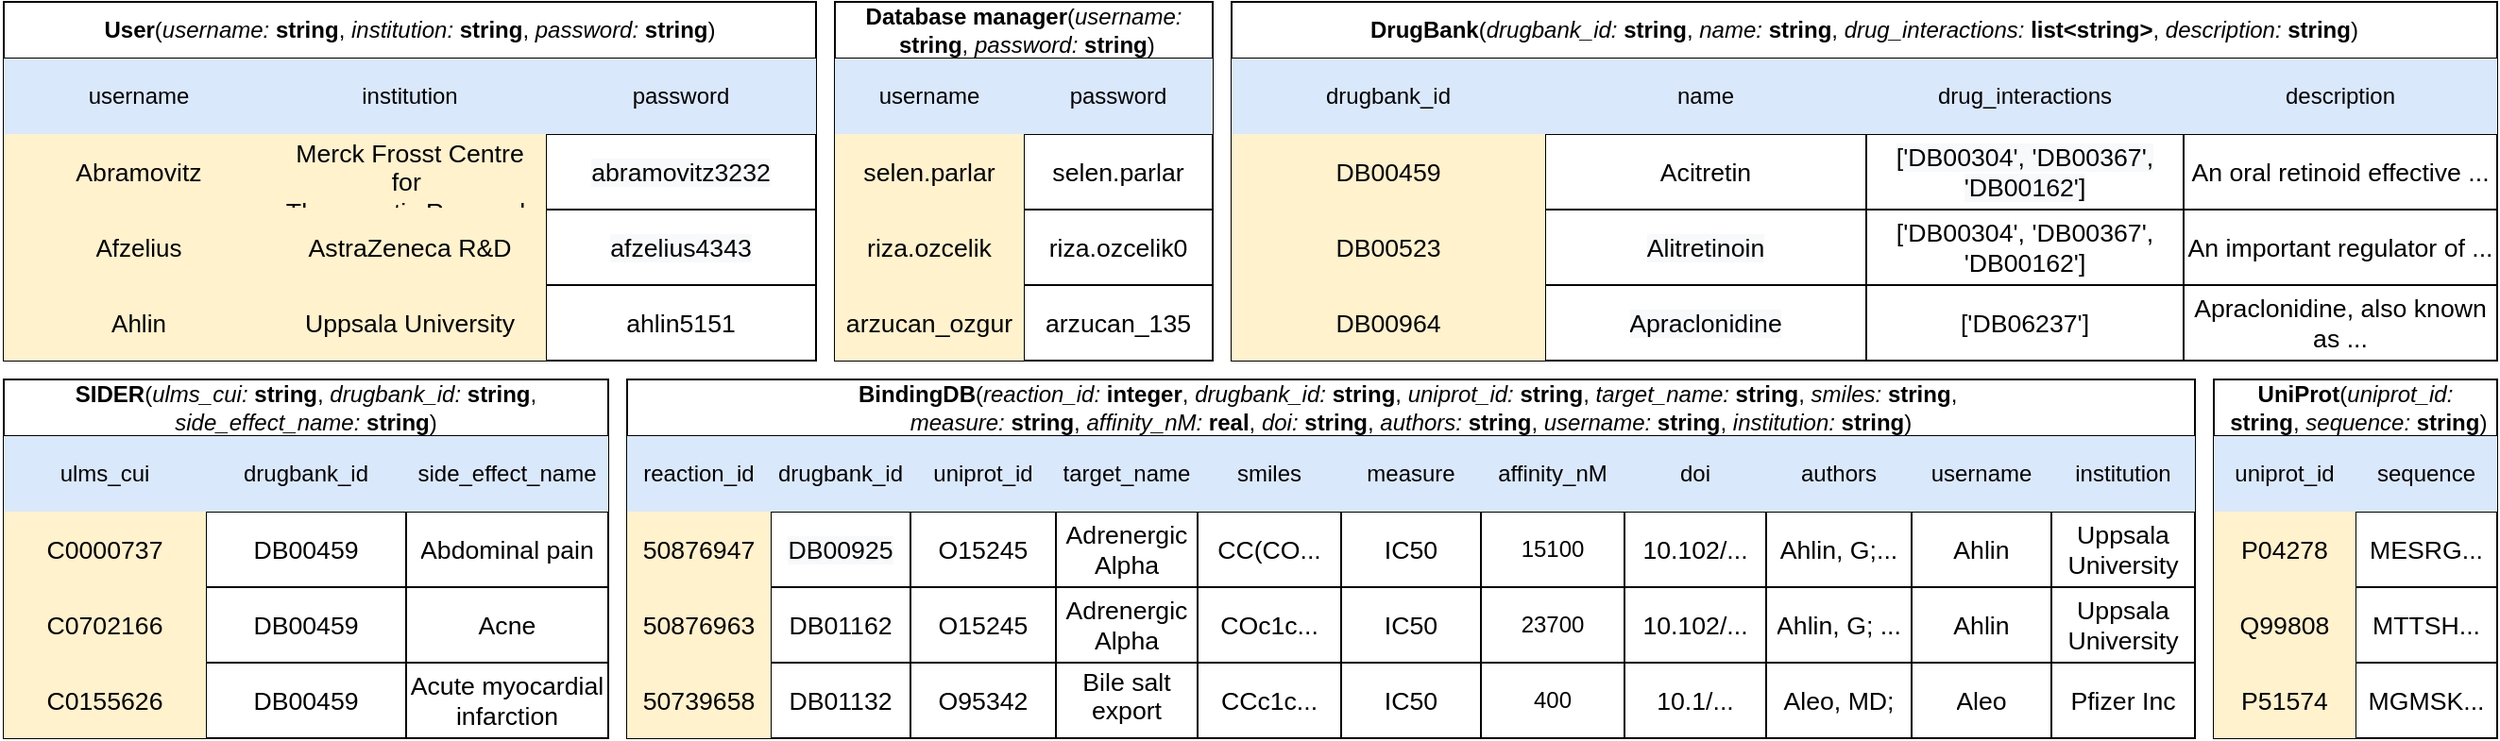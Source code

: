 <mxfile version="14.6.13" type="device"><diagram id="W5zdtKYc67B17KmfVoFy" name="Page-1"><mxGraphModel dx="2233" dy="923" grid="1" gridSize="10" guides="1" tooltips="1" connect="1" arrows="1" fold="1" page="1" pageScale="1" pageWidth="850" pageHeight="1100" math="0" shadow="0"><root><mxCell id="0"/><mxCell id="1" parent="0"/><mxCell id="9Le_XrSkWDvvICJNlnHm-1" value="User&lt;span style=&quot;font-weight: normal&quot;&gt;(&lt;/span&gt;&lt;i style=&quot;font-weight: normal&quot;&gt;username:&lt;/i&gt;&lt;span style=&quot;font-weight: normal&quot;&gt;&amp;nbsp;&lt;/span&gt;&lt;b&gt;string&lt;/b&gt;&lt;span style=&quot;font-weight: normal&quot;&gt;,&amp;nbsp;&lt;/span&gt;&lt;i style=&quot;font-weight: normal&quot;&gt;institution&lt;/i&gt;&lt;i style=&quot;font-weight: normal&quot;&gt;:&amp;nbsp;&lt;/i&gt;&lt;b&gt;string&lt;/b&gt;&lt;span style=&quot;font-weight: normal&quot;&gt;,&amp;nbsp;&lt;/span&gt;&lt;i style=&quot;font-weight: normal&quot;&gt;password&lt;/i&gt;&lt;i style=&quot;font-weight: normal&quot;&gt;:&amp;nbsp;&lt;/i&gt;&lt;b&gt;string&lt;/b&gt;&lt;span style=&quot;font-weight: normal&quot;&gt;)&lt;/span&gt;" style="shape=table;html=1;whiteSpace=wrap;startSize=30;container=1;collapsible=0;childLayout=tableLayout;fontStyle=1;align=center;" vertex="1" parent="1"><mxGeometry x="-190" y="160" width="430" height="190" as="geometry"/></mxCell><mxCell id="9Le_XrSkWDvvICJNlnHm-2" value="" style="shape=partialRectangle;html=1;whiteSpace=wrap;collapsible=0;dropTarget=0;pointerEvents=0;fillColor=none;top=0;left=0;bottom=0;right=0;points=[[0,0.5],[1,0.5]];portConstraint=eastwest;" vertex="1" parent="9Le_XrSkWDvvICJNlnHm-1"><mxGeometry y="30" width="430" height="40" as="geometry"/></mxCell><mxCell id="9Le_XrSkWDvvICJNlnHm-3" value="username" style="shape=partialRectangle;html=1;whiteSpace=wrap;connectable=0;fillColor=#dae8fc;top=0;left=0;bottom=0;right=0;overflow=hidden;sketch=0;strokeWidth=4;strokeColor=#6c8ebf;" vertex="1" parent="9Le_XrSkWDvvICJNlnHm-2"><mxGeometry width="143" height="40" as="geometry"/></mxCell><mxCell id="9Le_XrSkWDvvICJNlnHm-4" value="institution" style="shape=partialRectangle;html=1;whiteSpace=wrap;connectable=0;fillColor=#dae8fc;top=0;left=0;bottom=0;right=0;overflow=hidden;strokeColor=#6c8ebf;" vertex="1" parent="9Le_XrSkWDvvICJNlnHm-2"><mxGeometry x="143" width="144" height="40" as="geometry"/></mxCell><mxCell id="9Le_XrSkWDvvICJNlnHm-5" value="password" style="shape=partialRectangle;html=1;whiteSpace=wrap;connectable=0;fillColor=#dae8fc;top=0;left=0;bottom=0;right=0;overflow=hidden;strokeColor=#6c8ebf;" vertex="1" parent="9Le_XrSkWDvvICJNlnHm-2"><mxGeometry x="287" width="143" height="40" as="geometry"/></mxCell><mxCell id="9Le_XrSkWDvvICJNlnHm-6" value="" style="shape=partialRectangle;html=1;whiteSpace=wrap;collapsible=0;dropTarget=0;pointerEvents=0;fillColor=none;top=0;left=0;bottom=0;right=0;points=[[0,0.5],[1,0.5]];portConstraint=eastwest;" vertex="1" parent="9Le_XrSkWDvvICJNlnHm-1"><mxGeometry y="70" width="430" height="40" as="geometry"/></mxCell><mxCell id="9Le_XrSkWDvvICJNlnHm-7" value="&lt;span style=&quot;font-family: &amp;#34;arial&amp;#34; ; font-size: 13.333px ; text-align: left&quot;&gt;Abramovitz&lt;/span&gt;" style="shape=partialRectangle;html=1;whiteSpace=wrap;connectable=0;fillColor=#fff2cc;top=0;left=0;bottom=0;right=0;overflow=hidden;strokeColor=#d6b656;" vertex="1" parent="9Le_XrSkWDvvICJNlnHm-6"><mxGeometry width="143" height="40" as="geometry"/></mxCell><mxCell id="9Le_XrSkWDvvICJNlnHm-8" value="&lt;span style=&quot;font-family: &amp;#34;arial&amp;#34; ; font-size: 10pt ; text-align: left&quot;&gt;Merck Frosst Centre for&lt;/span&gt;&lt;span style=&quot;font-family: &amp;#34;arial&amp;#34; ; font-size: 10pt ; text-align: left&quot;&gt;&amp;nbsp;&lt;br&gt;&lt;/span&gt;&lt;span style=&quot;font-family: &amp;#34;arial&amp;#34; ; font-size: 10pt ; text-align: left&quot;&gt;Therapeutic Research&lt;/span&gt;" style="shape=partialRectangle;html=1;whiteSpace=wrap;connectable=0;fillColor=#fff2cc;top=0;left=0;bottom=0;right=0;overflow=hidden;strokeColor=#d6b656;" vertex="1" parent="9Le_XrSkWDvvICJNlnHm-6"><mxGeometry x="143" width="144" height="40" as="geometry"/></mxCell><mxCell id="9Le_XrSkWDvvICJNlnHm-9" value="&lt;span style=&quot;color: rgb(0, 0, 0); font-family: arial; font-size: 13.333px; font-style: normal; font-weight: normal; letter-spacing: normal; text-align: left; text-indent: 0px; text-transform: none; word-spacing: 0px; background-color: rgb(248, 249, 250); text-decoration: none; display: inline; float: none;&quot;&gt;abramovitz3232&lt;/span&gt;" style="shape=partialRectangle;html=1;whiteSpace=wrap;connectable=0;fillColor=none;top=0;left=0;bottom=0;right=0;overflow=hidden;" vertex="1" parent="9Le_XrSkWDvvICJNlnHm-6"><mxGeometry x="287" width="143" height="40" as="geometry"/></mxCell><mxCell id="9Le_XrSkWDvvICJNlnHm-10" value="" style="shape=partialRectangle;html=1;whiteSpace=wrap;collapsible=0;dropTarget=0;pointerEvents=0;fillColor=none;top=0;left=0;bottom=0;right=0;points=[[0,0.5],[1,0.5]];portConstraint=eastwest;" vertex="1" parent="9Le_XrSkWDvvICJNlnHm-1"><mxGeometry y="110" width="430" height="40" as="geometry"/></mxCell><mxCell id="9Le_XrSkWDvvICJNlnHm-11" value="&lt;div style=&quot;text-align: left&quot;&gt;&lt;font face=&quot;arial&quot; size=&quot;2&quot;&gt;Afzelius&lt;/font&gt;&lt;/div&gt;" style="shape=partialRectangle;html=1;whiteSpace=wrap;connectable=0;fillColor=#fff2cc;top=0;left=0;bottom=0;right=0;overflow=hidden;strokeColor=#d6b656;" vertex="1" parent="9Le_XrSkWDvvICJNlnHm-10"><mxGeometry width="143" height="40" as="geometry"/></mxCell><mxCell id="9Le_XrSkWDvvICJNlnHm-12" value="&lt;span style=&quot;font-family: &amp;#34;arial&amp;#34; ; font-size: 13.333px ; text-align: left&quot;&gt;AstraZeneca R&amp;amp;D&lt;/span&gt;" style="shape=partialRectangle;html=1;whiteSpace=wrap;connectable=0;fillColor=#fff2cc;top=0;left=0;bottom=0;right=0;overflow=hidden;strokeColor=#d6b656;" vertex="1" parent="9Le_XrSkWDvvICJNlnHm-10"><mxGeometry x="143" width="144" height="40" as="geometry"/></mxCell><mxCell id="9Le_XrSkWDvvICJNlnHm-13" value="&lt;span style=&quot;color: rgb(0, 0, 0); font-family: arial; font-size: 13.333px; font-style: normal; font-weight: normal; letter-spacing: normal; text-align: left; text-indent: 0px; text-transform: none; word-spacing: 0px; background-color: rgb(248, 249, 250); text-decoration: none; display: inline; float: none;&quot;&gt;afzelius4343&lt;/span&gt;" style="shape=partialRectangle;html=1;whiteSpace=wrap;connectable=0;fillColor=none;top=0;left=0;bottom=0;right=0;overflow=hidden;" vertex="1" parent="9Le_XrSkWDvvICJNlnHm-10"><mxGeometry x="287" width="143" height="40" as="geometry"/></mxCell><mxCell id="9Le_XrSkWDvvICJNlnHm-237" style="shape=partialRectangle;html=1;whiteSpace=wrap;collapsible=0;dropTarget=0;pointerEvents=0;fillColor=none;top=0;left=0;bottom=0;right=0;points=[[0,0.5],[1,0.5]];portConstraint=eastwest;" vertex="1" parent="9Le_XrSkWDvvICJNlnHm-1"><mxGeometry y="150" width="430" height="40" as="geometry"/></mxCell><mxCell id="9Le_XrSkWDvvICJNlnHm-238" value="&lt;font face=&quot;arial&quot; size=&quot;2&quot;&gt;Ahlin&lt;/font&gt;" style="shape=partialRectangle;html=1;whiteSpace=wrap;connectable=0;fillColor=#fff2cc;top=0;left=0;bottom=0;right=0;overflow=hidden;strokeColor=#d6b656;" vertex="1" parent="9Le_XrSkWDvvICJNlnHm-237"><mxGeometry width="143" height="40" as="geometry"/></mxCell><mxCell id="9Le_XrSkWDvvICJNlnHm-239" value="&lt;span style=&quot;font-family: &amp;#34;arial&amp;#34; ; font-size: 13.333px ; text-align: left&quot;&gt;Uppsala University&lt;/span&gt;" style="shape=partialRectangle;html=1;whiteSpace=wrap;connectable=0;fillColor=#fff2cc;top=0;left=0;bottom=0;right=0;overflow=hidden;strokeColor=#d6b656;" vertex="1" parent="9Le_XrSkWDvvICJNlnHm-237"><mxGeometry x="143" width="144" height="40" as="geometry"/></mxCell><mxCell id="9Le_XrSkWDvvICJNlnHm-240" value="&lt;span style=&quot;font-family: &amp;#34;arial&amp;#34; ; font-size: 13.333px ; text-align: left&quot;&gt;ahlin5151&lt;/span&gt;" style="shape=partialRectangle;html=1;whiteSpace=wrap;connectable=0;fillColor=none;top=0;left=0;bottom=0;right=0;overflow=hidden;" vertex="1" parent="9Le_XrSkWDvvICJNlnHm-237"><mxGeometry x="287" width="143" height="40" as="geometry"/></mxCell><mxCell id="9Le_XrSkWDvvICJNlnHm-24" value="Database manager&lt;span style=&quot;font-weight: normal&quot;&gt;(&lt;/span&gt;&lt;i style=&quot;font-weight: normal&quot;&gt;username:&lt;br&gt;&lt;/i&gt;&lt;span style=&quot;font-weight: normal&quot;&gt;&amp;nbsp;&lt;/span&gt;&lt;b&gt;string&lt;/b&gt;&lt;span style=&quot;font-weight: normal&quot;&gt;,&lt;/span&gt;&lt;span style=&quot;font-weight: normal&quot;&gt;&amp;nbsp;&lt;/span&gt;&lt;i style=&quot;font-weight: normal&quot;&gt;password&lt;/i&gt;&lt;i style=&quot;font-weight: normal&quot;&gt;:&amp;nbsp;&lt;/i&gt;&lt;b&gt;string&lt;/b&gt;&lt;span style=&quot;font-weight: normal&quot;&gt;)&lt;/span&gt;" style="shape=table;html=1;whiteSpace=wrap;startSize=30;container=1;collapsible=0;childLayout=tableLayout;fontStyle=1;align=center;rounded=0;" vertex="1" parent="1"><mxGeometry x="250" y="160" width="200" height="190" as="geometry"/></mxCell><mxCell id="9Le_XrSkWDvvICJNlnHm-25" value="" style="shape=partialRectangle;html=1;whiteSpace=wrap;collapsible=0;dropTarget=0;pointerEvents=0;fillColor=none;top=0;left=0;bottom=0;right=0;points=[[0,0.5],[1,0.5]];portConstraint=eastwest;" vertex="1" parent="9Le_XrSkWDvvICJNlnHm-24"><mxGeometry y="30" width="200" height="40" as="geometry"/></mxCell><mxCell id="9Le_XrSkWDvvICJNlnHm-26" value="username" style="shape=partialRectangle;html=1;whiteSpace=wrap;connectable=0;fillColor=#dae8fc;top=0;left=0;bottom=0;right=0;overflow=hidden;sketch=0;strokeWidth=4;strokeColor=#6c8ebf;" vertex="1" parent="9Le_XrSkWDvvICJNlnHm-25"><mxGeometry width="100" height="40" as="geometry"/></mxCell><mxCell id="9Le_XrSkWDvvICJNlnHm-27" value="password" style="shape=partialRectangle;html=1;whiteSpace=wrap;connectable=0;fillColor=#dae8fc;top=0;left=0;bottom=0;right=0;overflow=hidden;strokeColor=#6c8ebf;" vertex="1" parent="9Le_XrSkWDvvICJNlnHm-25"><mxGeometry x="100" width="100" height="40" as="geometry"/></mxCell><mxCell id="9Le_XrSkWDvvICJNlnHm-29" value="" style="shape=partialRectangle;html=1;whiteSpace=wrap;collapsible=0;dropTarget=0;pointerEvents=0;fillColor=none;top=0;left=0;bottom=0;right=0;points=[[0,0.5],[1,0.5]];portConstraint=eastwest;" vertex="1" parent="9Le_XrSkWDvvICJNlnHm-24"><mxGeometry y="70" width="200" height="40" as="geometry"/></mxCell><mxCell id="9Le_XrSkWDvvICJNlnHm-30" value="&lt;span style=&quot;font-family: &amp;#34;arial&amp;#34; ; font-size: 13.333px ; text-align: left&quot;&gt;selen.parlar&lt;/span&gt;" style="shape=partialRectangle;html=1;whiteSpace=wrap;connectable=0;fillColor=#fff2cc;top=0;left=0;bottom=0;right=0;overflow=hidden;strokeColor=#d6b656;" vertex="1" parent="9Le_XrSkWDvvICJNlnHm-29"><mxGeometry width="100" height="40" as="geometry"/></mxCell><mxCell id="9Le_XrSkWDvvICJNlnHm-31" value="&lt;span style=&quot;font-family: &amp;#34;arial&amp;#34; ; font-size: 13.333px ; text-align: left&quot;&gt;selen.parlar&lt;/span&gt;" style="shape=partialRectangle;html=1;whiteSpace=wrap;connectable=0;fillColor=none;top=0;left=0;bottom=0;right=0;overflow=hidden;" vertex="1" parent="9Le_XrSkWDvvICJNlnHm-29"><mxGeometry x="100" width="100" height="40" as="geometry"/></mxCell><mxCell id="9Le_XrSkWDvvICJNlnHm-33" value="" style="shape=partialRectangle;html=1;whiteSpace=wrap;collapsible=0;dropTarget=0;pointerEvents=0;fillColor=none;top=0;left=0;bottom=0;right=0;points=[[0,0.5],[1,0.5]];portConstraint=eastwest;" vertex="1" parent="9Le_XrSkWDvvICJNlnHm-24"><mxGeometry y="110" width="200" height="40" as="geometry"/></mxCell><mxCell id="9Le_XrSkWDvvICJNlnHm-34" value="&lt;span style=&quot;font-family: &amp;#34;arial&amp;#34; ; font-size: 13.333px ; text-align: left&quot;&gt;riza.ozcelik&lt;/span&gt;" style="shape=partialRectangle;html=1;whiteSpace=wrap;connectable=0;fillColor=#fff2cc;top=0;left=0;bottom=0;right=0;overflow=hidden;strokeColor=#d6b656;" vertex="1" parent="9Le_XrSkWDvvICJNlnHm-33"><mxGeometry width="100" height="40" as="geometry"/></mxCell><mxCell id="9Le_XrSkWDvvICJNlnHm-35" value="&lt;span style=&quot;font-family: &amp;#34;arial&amp;#34; ; font-size: 13.333px ; text-align: left&quot;&gt;riza.ozcelik0&lt;/span&gt;" style="shape=partialRectangle;html=1;whiteSpace=wrap;connectable=0;fillColor=none;top=0;left=0;bottom=0;right=0;overflow=hidden;" vertex="1" parent="9Le_XrSkWDvvICJNlnHm-33"><mxGeometry x="100" width="100" height="40" as="geometry"/></mxCell><mxCell id="9Le_XrSkWDvvICJNlnHm-241" style="shape=partialRectangle;html=1;whiteSpace=wrap;collapsible=0;dropTarget=0;pointerEvents=0;fillColor=none;top=0;left=0;bottom=0;right=0;points=[[0,0.5],[1,0.5]];portConstraint=eastwest;" vertex="1" parent="9Le_XrSkWDvvICJNlnHm-24"><mxGeometry y="150" width="200" height="40" as="geometry"/></mxCell><mxCell id="9Le_XrSkWDvvICJNlnHm-242" value="&lt;span style=&quot;font-family: &amp;#34;arial&amp;#34; ; font-size: 13.333px ; text-align: left&quot;&gt;arzucan_ozgur&lt;/span&gt;" style="shape=partialRectangle;html=1;whiteSpace=wrap;connectable=0;fillColor=#fff2cc;top=0;left=0;bottom=0;right=0;overflow=hidden;strokeColor=#d6b656;" vertex="1" parent="9Le_XrSkWDvvICJNlnHm-241"><mxGeometry width="100" height="40" as="geometry"/></mxCell><mxCell id="9Le_XrSkWDvvICJNlnHm-243" value="&lt;span style=&quot;font-family: &amp;#34;arial&amp;#34; ; font-size: 13.333px ; text-align: left&quot;&gt;arzucan_135&lt;/span&gt;" style="shape=partialRectangle;html=1;whiteSpace=wrap;connectable=0;fillColor=none;top=0;left=0;bottom=0;right=0;overflow=hidden;" vertex="1" parent="9Le_XrSkWDvvICJNlnHm-241"><mxGeometry x="100" width="100" height="40" as="geometry"/></mxCell><mxCell id="9Le_XrSkWDvvICJNlnHm-101" value="DrugBank&lt;span style=&quot;font-weight: normal&quot;&gt;(&lt;/span&gt;&lt;i style=&quot;font-weight: normal&quot;&gt;drugbank_id:&lt;/i&gt;&lt;span style=&quot;font-weight: normal&quot;&gt;&amp;nbsp;&lt;/span&gt;&lt;b&gt;string&lt;/b&gt;&lt;span style=&quot;font-weight: normal&quot;&gt;,&amp;nbsp;&lt;/span&gt;&lt;i style=&quot;font-weight: normal&quot;&gt;name&lt;/i&gt;&lt;i style=&quot;font-weight: normal&quot;&gt;:&amp;nbsp;&lt;/i&gt;&lt;b&gt;string&lt;/b&gt;&lt;span style=&quot;font-weight: normal&quot;&gt;,&amp;nbsp;&lt;/span&gt;&lt;span style=&quot;font-weight: normal&quot;&gt;&lt;i&gt;drug_interactions&lt;/i&gt;&lt;/span&gt;&lt;i style=&quot;font-weight: normal&quot;&gt;: &lt;/i&gt;&lt;b&gt;list&amp;lt;string&amp;gt;&lt;/b&gt;&lt;span style=&quot;font-weight: normal&quot;&gt;,&amp;nbsp;&lt;/span&gt;&lt;i style=&quot;font-weight: normal&quot;&gt;description: &lt;/i&gt;string&lt;span style=&quot;font-weight: normal&quot;&gt;)&lt;/span&gt;" style="shape=table;html=1;whiteSpace=wrap;startSize=30;container=1;collapsible=0;childLayout=tableLayout;fontStyle=1;align=center;" vertex="1" parent="1"><mxGeometry x="460" y="160" width="670" height="190" as="geometry"/></mxCell><mxCell id="9Le_XrSkWDvvICJNlnHm-102" value="" style="shape=partialRectangle;html=1;whiteSpace=wrap;collapsible=0;dropTarget=0;pointerEvents=0;fillColor=none;top=0;left=0;bottom=0;right=0;points=[[0,0.5],[1,0.5]];portConstraint=eastwest;" vertex="1" parent="9Le_XrSkWDvvICJNlnHm-101"><mxGeometry y="30" width="670" height="40" as="geometry"/></mxCell><mxCell id="9Le_XrSkWDvvICJNlnHm-103" value="drugbank_id" style="shape=partialRectangle;html=1;whiteSpace=wrap;connectable=0;fillColor=#dae8fc;top=0;left=0;bottom=0;right=0;overflow=hidden;sketch=0;strokeWidth=4;strokeColor=#6c8ebf;" vertex="1" parent="9Le_XrSkWDvvICJNlnHm-102"><mxGeometry width="166" height="40" as="geometry"/></mxCell><mxCell id="9Le_XrSkWDvvICJNlnHm-104" value="name" style="shape=partialRectangle;html=1;whiteSpace=wrap;connectable=0;fillColor=#dae8fc;top=0;left=0;bottom=0;right=0;overflow=hidden;strokeColor=#6c8ebf;" vertex="1" parent="9Le_XrSkWDvvICJNlnHm-102"><mxGeometry x="166" width="170" height="40" as="geometry"/></mxCell><mxCell id="9Le_XrSkWDvvICJNlnHm-105" value="drug_interactions" style="shape=partialRectangle;html=1;whiteSpace=wrap;connectable=0;fillColor=#dae8fc;top=0;left=0;bottom=0;right=0;overflow=hidden;strokeColor=#6c8ebf;" vertex="1" parent="9Le_XrSkWDvvICJNlnHm-102"><mxGeometry x="336" width="168" height="40" as="geometry"/></mxCell><mxCell id="9Le_XrSkWDvvICJNlnHm-114" value="description" style="shape=partialRectangle;html=1;whiteSpace=wrap;connectable=0;fillColor=#dae8fc;top=0;left=0;bottom=0;right=0;overflow=hidden;strokeColor=#6c8ebf;" vertex="1" parent="9Le_XrSkWDvvICJNlnHm-102"><mxGeometry x="504" width="166" height="40" as="geometry"/></mxCell><mxCell id="9Le_XrSkWDvvICJNlnHm-106" value="" style="shape=partialRectangle;html=1;whiteSpace=wrap;collapsible=0;dropTarget=0;pointerEvents=0;fillColor=none;top=0;left=0;bottom=0;right=0;points=[[0,0.5],[1,0.5]];portConstraint=eastwest;" vertex="1" parent="9Le_XrSkWDvvICJNlnHm-101"><mxGeometry y="70" width="670" height="40" as="geometry"/></mxCell><mxCell id="9Le_XrSkWDvvICJNlnHm-107" value="&lt;span style=&quot;font-family: &amp;#34;arial&amp;#34; ; font-size: 13.333px ; text-align: left&quot;&gt;DB00459&lt;/span&gt;" style="shape=partialRectangle;html=1;whiteSpace=wrap;connectable=0;fillColor=#fff2cc;top=0;left=0;bottom=0;right=0;overflow=hidden;strokeColor=#d6b656;" vertex="1" parent="9Le_XrSkWDvvICJNlnHm-106"><mxGeometry width="166" height="40" as="geometry"/></mxCell><mxCell id="9Le_XrSkWDvvICJNlnHm-108" value="&lt;span style=&quot;font-family: &amp;#34;arial&amp;#34; ; font-size: 13.333px ; text-align: left&quot;&gt;Acitretin&lt;/span&gt;" style="shape=partialRectangle;html=1;whiteSpace=wrap;connectable=0;fillColor=none;top=0;left=0;bottom=0;right=0;overflow=hidden;" vertex="1" parent="9Le_XrSkWDvvICJNlnHm-106"><mxGeometry x="166" width="170" height="40" as="geometry"/></mxCell><mxCell id="9Le_XrSkWDvvICJNlnHm-109" value="&lt;span style=&quot;color: rgb(0, 0, 0); font-family: arial; font-size: 13.333px; font-style: normal; font-weight: normal; letter-spacing: normal; text-align: left; text-indent: 0px; text-transform: none; word-spacing: 0px; background-color: rgb(248, 249, 250); text-decoration: none; display: inline; float: none;&quot;&gt;['DB00304', 'DB00367', 'DB00162']&lt;/span&gt;" style="shape=partialRectangle;html=1;whiteSpace=wrap;connectable=0;fillColor=none;top=0;left=0;bottom=0;right=0;overflow=hidden;" vertex="1" parent="9Le_XrSkWDvvICJNlnHm-106"><mxGeometry x="336" width="168" height="40" as="geometry"/></mxCell><mxCell id="9Le_XrSkWDvvICJNlnHm-115" value="&lt;span style=&quot;font-family: &amp;#34;arial&amp;#34; ; font-size: 13.333px ; text-align: left&quot;&gt;An oral retinoid effective ...&lt;/span&gt;" style="shape=partialRectangle;html=1;whiteSpace=wrap;connectable=0;fillColor=none;top=0;left=0;bottom=0;right=0;overflow=hidden;" vertex="1" parent="9Le_XrSkWDvvICJNlnHm-106"><mxGeometry x="504" width="166" height="40" as="geometry"/></mxCell><mxCell id="9Le_XrSkWDvvICJNlnHm-110" value="" style="shape=partialRectangle;html=1;whiteSpace=wrap;collapsible=0;dropTarget=0;pointerEvents=0;fillColor=none;top=0;left=0;bottom=0;right=0;points=[[0,0.5],[1,0.5]];portConstraint=eastwest;" vertex="1" parent="9Le_XrSkWDvvICJNlnHm-101"><mxGeometry y="110" width="670" height="40" as="geometry"/></mxCell><mxCell id="9Le_XrSkWDvvICJNlnHm-111" value="&lt;span style=&quot;font-family: &amp;#34;arial&amp;#34; ; font-size: 13.333px ; text-align: left&quot;&gt;DB00523&lt;/span&gt;" style="shape=partialRectangle;html=1;whiteSpace=wrap;connectable=0;fillColor=#fff2cc;top=0;left=0;bottom=0;right=0;overflow=hidden;strokeColor=#d6b656;" vertex="1" parent="9Le_XrSkWDvvICJNlnHm-110"><mxGeometry width="166" height="40" as="geometry"/></mxCell><mxCell id="9Le_XrSkWDvvICJNlnHm-112" value="&lt;span style=&quot;color: rgb(0, 0, 0); font-family: arial; font-size: 13.333px; font-style: normal; font-weight: normal; letter-spacing: normal; text-align: left; text-indent: 0px; text-transform: none; word-spacing: 0px; background-color: rgb(248, 249, 250); text-decoration: none; display: inline; float: none;&quot;&gt;Alitretinoin&lt;/span&gt;" style="shape=partialRectangle;html=1;whiteSpace=wrap;connectable=0;fillColor=none;top=0;left=0;bottom=0;right=0;overflow=hidden;" vertex="1" parent="9Le_XrSkWDvvICJNlnHm-110"><mxGeometry x="166" width="170" height="40" as="geometry"/></mxCell><mxCell id="9Le_XrSkWDvvICJNlnHm-113" value="&lt;span style=&quot;font-family: &amp;#34;arial&amp;#34; ; font-size: 13.333px ; text-align: left&quot;&gt;['DB00304', 'DB00367', 'DB00162']&lt;/span&gt;" style="shape=partialRectangle;html=1;whiteSpace=wrap;connectable=0;fillColor=none;top=0;left=0;bottom=0;right=0;overflow=hidden;" vertex="1" parent="9Le_XrSkWDvvICJNlnHm-110"><mxGeometry x="336" width="168" height="40" as="geometry"/></mxCell><mxCell id="9Le_XrSkWDvvICJNlnHm-116" value="&lt;div&gt;&lt;span style=&quot;font-family: &amp;#34;arial&amp;#34; ; font-size: 13.333px&quot;&gt;An important regulator of ...&lt;/span&gt;&lt;/div&gt;" style="shape=partialRectangle;html=1;whiteSpace=wrap;connectable=0;fillColor=none;top=0;left=0;bottom=0;right=0;overflow=hidden;align=center;" vertex="1" parent="9Le_XrSkWDvvICJNlnHm-110"><mxGeometry x="504" width="166" height="40" as="geometry"/></mxCell><mxCell id="9Le_XrSkWDvvICJNlnHm-244" style="shape=partialRectangle;html=1;whiteSpace=wrap;collapsible=0;dropTarget=0;pointerEvents=0;fillColor=none;top=0;left=0;bottom=0;right=0;points=[[0,0.5],[1,0.5]];portConstraint=eastwest;" vertex="1" parent="9Le_XrSkWDvvICJNlnHm-101"><mxGeometry y="150" width="670" height="40" as="geometry"/></mxCell><mxCell id="9Le_XrSkWDvvICJNlnHm-245" value="&lt;span style=&quot;font-family: &amp;#34;arial&amp;#34; ; font-size: 13.333px ; text-align: left&quot;&gt;DB00964&lt;/span&gt;" style="shape=partialRectangle;html=1;whiteSpace=wrap;connectable=0;fillColor=#fff2cc;top=0;left=0;bottom=0;right=0;overflow=hidden;strokeColor=#d6b656;" vertex="1" parent="9Le_XrSkWDvvICJNlnHm-244"><mxGeometry width="166" height="40" as="geometry"/></mxCell><mxCell id="9Le_XrSkWDvvICJNlnHm-246" value="&lt;span style=&quot;color: rgb(0, 0, 0); font-family: arial; font-size: 13.333px; font-style: normal; font-weight: normal; letter-spacing: normal; text-align: left; text-indent: 0px; text-transform: none; word-spacing: 0px; background-color: rgb(248, 249, 250); text-decoration: none; display: inline; float: none;&quot;&gt;Apraclonidine&lt;/span&gt;" style="shape=partialRectangle;html=1;whiteSpace=wrap;connectable=0;fillColor=none;top=0;left=0;bottom=0;right=0;overflow=hidden;" vertex="1" parent="9Le_XrSkWDvvICJNlnHm-244"><mxGeometry x="166" width="170" height="40" as="geometry"/></mxCell><mxCell id="9Le_XrSkWDvvICJNlnHm-247" value="&lt;span style=&quot;font-family: &amp;#34;arial&amp;#34; ; font-size: 13.333px ; text-align: left&quot;&gt;['DB06237']&lt;/span&gt;" style="shape=partialRectangle;html=1;whiteSpace=wrap;connectable=0;fillColor=none;top=0;left=0;bottom=0;right=0;overflow=hidden;" vertex="1" parent="9Le_XrSkWDvvICJNlnHm-244"><mxGeometry x="336" width="168" height="40" as="geometry"/></mxCell><mxCell id="9Le_XrSkWDvvICJNlnHm-248" value="&lt;span style=&quot;font-family: &amp;#34;arial&amp;#34; ; font-size: 13.333px ; text-align: left&quot;&gt;Apraclonidine, also known as ...&lt;/span&gt;" style="shape=partialRectangle;html=1;whiteSpace=wrap;connectable=0;fillColor=none;top=0;left=0;bottom=0;right=0;overflow=hidden;" vertex="1" parent="9Le_XrSkWDvvICJNlnHm-244"><mxGeometry x="504" width="166" height="40" as="geometry"/></mxCell><mxCell id="9Le_XrSkWDvvICJNlnHm-174" value="SIDER&lt;span style=&quot;font-weight: normal&quot;&gt;(&lt;i&gt;ulms_cui&lt;/i&gt;&lt;/span&gt;&lt;i style=&quot;font-weight: normal&quot;&gt;:&lt;/i&gt;&lt;span style=&quot;font-weight: normal&quot;&gt;&amp;nbsp;&lt;/span&gt;&lt;b&gt;string&lt;/b&gt;&lt;span style=&quot;font-weight: normal&quot;&gt;, &lt;i&gt;drugbank_id&lt;/i&gt;&lt;/span&gt;&lt;i style=&quot;font-weight: normal&quot;&gt;:&amp;nbsp;&lt;/i&gt;&lt;b&gt;string&lt;/b&gt;&lt;span style=&quot;font-weight: normal&quot;&gt;, &lt;i&gt;side_effect_name&lt;/i&gt;&lt;/span&gt;&lt;i style=&quot;font-weight: normal&quot;&gt;:&amp;nbsp;&lt;/i&gt;&lt;b&gt;string&lt;/b&gt;&lt;span style=&quot;font-weight: normal&quot;&gt;)&lt;/span&gt;" style="shape=table;html=1;whiteSpace=wrap;startSize=30;container=1;collapsible=0;childLayout=tableLayout;fontStyle=1;align=center;" vertex="1" parent="1"><mxGeometry x="-190" y="360" width="320" height="190" as="geometry"/></mxCell><mxCell id="9Le_XrSkWDvvICJNlnHm-175" value="" style="shape=partialRectangle;html=1;whiteSpace=wrap;collapsible=0;dropTarget=0;pointerEvents=0;fillColor=none;top=0;left=0;bottom=0;right=0;points=[[0,0.5],[1,0.5]];portConstraint=eastwest;" vertex="1" parent="9Le_XrSkWDvvICJNlnHm-174"><mxGeometry y="30" width="320" height="40" as="geometry"/></mxCell><mxCell id="9Le_XrSkWDvvICJNlnHm-176" value="ulms_cui" style="shape=partialRectangle;html=1;whiteSpace=wrap;connectable=0;fillColor=#dae8fc;top=0;left=0;bottom=0;right=0;overflow=hidden;sketch=0;strokeWidth=4;strokeColor=#6c8ebf;" vertex="1" parent="9Le_XrSkWDvvICJNlnHm-175"><mxGeometry width="107" height="40" as="geometry"/></mxCell><mxCell id="9Le_XrSkWDvvICJNlnHm-177" value="drugbank_id" style="shape=partialRectangle;html=1;whiteSpace=wrap;connectable=0;fillColor=#dae8fc;top=0;left=0;bottom=0;right=0;overflow=hidden;strokeColor=#6c8ebf;" vertex="1" parent="9Le_XrSkWDvvICJNlnHm-175"><mxGeometry x="107" width="106" height="40" as="geometry"/></mxCell><mxCell id="9Le_XrSkWDvvICJNlnHm-178" value="side_effect_name" style="shape=partialRectangle;html=1;whiteSpace=wrap;connectable=0;fillColor=#dae8fc;top=0;left=0;bottom=0;right=0;overflow=hidden;strokeColor=#6c8ebf;" vertex="1" parent="9Le_XrSkWDvvICJNlnHm-175"><mxGeometry x="213" width="107" height="40" as="geometry"/></mxCell><mxCell id="9Le_XrSkWDvvICJNlnHm-179" value="" style="shape=partialRectangle;html=1;whiteSpace=wrap;collapsible=0;dropTarget=0;pointerEvents=0;fillColor=none;top=0;left=0;bottom=0;right=0;points=[[0,0.5],[1,0.5]];portConstraint=eastwest;" vertex="1" parent="9Le_XrSkWDvvICJNlnHm-174"><mxGeometry y="70" width="320" height="40" as="geometry"/></mxCell><mxCell id="9Le_XrSkWDvvICJNlnHm-180" value="&lt;span style=&quot;font-family: &amp;#34;arial&amp;#34; ; font-size: 13.333px ; text-align: left&quot;&gt;C0000737&lt;/span&gt;" style="shape=partialRectangle;html=1;whiteSpace=wrap;connectable=0;fillColor=#fff2cc;top=0;left=0;bottom=0;right=0;overflow=hidden;strokeColor=#d6b656;" vertex="1" parent="9Le_XrSkWDvvICJNlnHm-179"><mxGeometry width="107" height="40" as="geometry"/></mxCell><mxCell id="9Le_XrSkWDvvICJNlnHm-181" value="&lt;span style=&quot;font-family: &amp;#34;arial&amp;#34; ; font-size: 13.333px ; text-align: left&quot;&gt;DB00459&lt;/span&gt;" style="shape=partialRectangle;html=1;whiteSpace=wrap;connectable=0;fillColor=none;top=0;left=0;bottom=0;right=0;overflow=hidden;" vertex="1" parent="9Le_XrSkWDvvICJNlnHm-179"><mxGeometry x="107" width="106" height="40" as="geometry"/></mxCell><mxCell id="9Le_XrSkWDvvICJNlnHm-182" value="&lt;span style=&quot;font-family: &amp;#34;arial&amp;#34; ; font-size: 13.333px ; text-align: left&quot;&gt;Abdominal pain&lt;/span&gt;" style="shape=partialRectangle;html=1;whiteSpace=wrap;connectable=0;fillColor=none;top=0;left=0;bottom=0;right=0;overflow=hidden;" vertex="1" parent="9Le_XrSkWDvvICJNlnHm-179"><mxGeometry x="213" width="107" height="40" as="geometry"/></mxCell><mxCell id="9Le_XrSkWDvvICJNlnHm-249" style="shape=partialRectangle;html=1;whiteSpace=wrap;collapsible=0;dropTarget=0;pointerEvents=0;fillColor=none;top=0;left=0;bottom=0;right=0;points=[[0,0.5],[1,0.5]];portConstraint=eastwest;" vertex="1" parent="9Le_XrSkWDvvICJNlnHm-174"><mxGeometry y="110" width="320" height="40" as="geometry"/></mxCell><mxCell id="9Le_XrSkWDvvICJNlnHm-250" value="&lt;span style=&quot;font-family: &amp;#34;arial&amp;#34; ; font-size: 13.333px ; text-align: left&quot;&gt;C0702166&lt;/span&gt;" style="shape=partialRectangle;html=1;whiteSpace=wrap;connectable=0;fillColor=#fff2cc;top=0;left=0;bottom=0;right=0;overflow=hidden;strokeColor=#d6b656;" vertex="1" parent="9Le_XrSkWDvvICJNlnHm-249"><mxGeometry width="107" height="40" as="geometry"/></mxCell><mxCell id="9Le_XrSkWDvvICJNlnHm-251" value="&lt;span style=&quot;font-family: &amp;#34;arial&amp;#34; ; font-size: 13.333px ; text-align: left&quot;&gt;DB00459&lt;/span&gt;" style="shape=partialRectangle;html=1;whiteSpace=wrap;connectable=0;fillColor=none;top=0;left=0;bottom=0;right=0;overflow=hidden;" vertex="1" parent="9Le_XrSkWDvvICJNlnHm-249"><mxGeometry x="107" width="106" height="40" as="geometry"/></mxCell><mxCell id="9Le_XrSkWDvvICJNlnHm-252" value="&lt;span style=&quot;font-family: &amp;#34;arial&amp;#34; ; font-size: 13.333px ; text-align: left&quot;&gt;Acne&lt;/span&gt;" style="shape=partialRectangle;html=1;whiteSpace=wrap;connectable=0;fillColor=none;top=0;left=0;bottom=0;right=0;overflow=hidden;" vertex="1" parent="9Le_XrSkWDvvICJNlnHm-249"><mxGeometry x="213" width="107" height="40" as="geometry"/></mxCell><mxCell id="9Le_XrSkWDvvICJNlnHm-183" value="" style="shape=partialRectangle;html=1;whiteSpace=wrap;collapsible=0;dropTarget=0;pointerEvents=0;fillColor=none;top=0;left=0;bottom=0;right=0;points=[[0,0.5],[1,0.5]];portConstraint=eastwest;" vertex="1" parent="9Le_XrSkWDvvICJNlnHm-174"><mxGeometry y="150" width="320" height="40" as="geometry"/></mxCell><mxCell id="9Le_XrSkWDvvICJNlnHm-184" value="&lt;span style=&quot;font-family: &amp;#34;arial&amp;#34; ; font-size: 13.333px ; text-align: left&quot;&gt;C0155626&lt;/span&gt;" style="shape=partialRectangle;html=1;whiteSpace=wrap;connectable=0;fillColor=#fff2cc;top=0;left=0;bottom=0;right=0;overflow=hidden;strokeColor=#d6b656;" vertex="1" parent="9Le_XrSkWDvvICJNlnHm-183"><mxGeometry width="107" height="40" as="geometry"/></mxCell><mxCell id="9Le_XrSkWDvvICJNlnHm-185" value="&lt;span style=&quot;font-family: &amp;#34;arial&amp;#34; ; font-size: 13.333px ; text-align: left&quot;&gt;DB00459&lt;/span&gt;" style="shape=partialRectangle;html=1;whiteSpace=wrap;connectable=0;fillColor=none;top=0;left=0;bottom=0;right=0;overflow=hidden;" vertex="1" parent="9Le_XrSkWDvvICJNlnHm-183"><mxGeometry x="107" width="106" height="40" as="geometry"/></mxCell><mxCell id="9Le_XrSkWDvvICJNlnHm-186" value="&lt;span style=&quot;font-family: &amp;#34;arial&amp;#34; ; font-size: 13.333px ; text-align: left&quot;&gt;Acute myocardial infarction&lt;/span&gt;" style="shape=partialRectangle;html=1;whiteSpace=wrap;connectable=0;fillColor=none;top=0;left=0;bottom=0;right=0;overflow=hidden;" vertex="1" parent="9Le_XrSkWDvvICJNlnHm-183"><mxGeometry x="213" width="107" height="40" as="geometry"/></mxCell><mxCell id="9Le_XrSkWDvvICJNlnHm-187" value="BindingDB&lt;span style=&quot;font-weight: normal&quot;&gt;(&lt;/span&gt;&lt;i style=&quot;font-weight: normal&quot;&gt;reaction_id:&lt;/i&gt;&lt;span style=&quot;font-weight: normal&quot;&gt;&amp;nbsp;&lt;/span&gt;&lt;b&gt;integer&lt;/b&gt;&lt;span style=&quot;font-weight: normal&quot;&gt;,&amp;nbsp;&lt;/span&gt;&lt;i style=&quot;font-weight: normal&quot;&gt;drugbank_id&lt;/i&gt;&lt;i style=&quot;font-weight: normal&quot;&gt;:&amp;nbsp;&lt;/i&gt;&lt;b&gt;string&lt;/b&gt;&lt;span style=&quot;font-weight: normal&quot;&gt;, &lt;/span&gt;&lt;span style=&quot;font-weight: normal&quot;&gt;&lt;i&gt;uniprot_id&lt;/i&gt;&lt;/span&gt;&lt;i style=&quot;font-weight: normal&quot;&gt;:&amp;nbsp;&lt;/i&gt;&lt;b&gt;string&lt;/b&gt;&lt;span style=&quot;font-weight: normal&quot;&gt;,&amp;nbsp;&lt;/span&gt;&lt;i style=&quot;font-weight: normal&quot;&gt;target_name:&amp;nbsp;&lt;/i&gt;string&lt;span style=&quot;font-weight: normal&quot;&gt;,&amp;nbsp;&lt;/span&gt;&lt;i style=&quot;font-weight: normal&quot;&gt;smiles:&amp;nbsp;&lt;/i&gt;string&lt;span style=&quot;font-weight: normal&quot;&gt;,&amp;nbsp;&lt;br&gt;&lt;/span&gt;&lt;i style=&quot;font-weight: normal&quot;&gt;measure:&amp;nbsp;&lt;/i&gt;string&lt;span style=&quot;font-weight: normal&quot;&gt;,&amp;nbsp;&lt;/span&gt;&lt;i style=&quot;font-weight: normal&quot;&gt;affinity_nM:&amp;nbsp;&lt;/i&gt;real&lt;span style=&quot;font-weight: normal&quot;&gt;,&amp;nbsp;&lt;/span&gt;&lt;i style=&quot;font-weight: normal&quot;&gt;doi:&amp;nbsp;&lt;/i&gt;string&lt;span style=&quot;font-weight: normal&quot;&gt;,&amp;nbsp;&lt;/span&gt;&lt;i style=&quot;font-weight: normal&quot;&gt;authors:&amp;nbsp;&lt;/i&gt;string&lt;span style=&quot;font-weight: normal&quot;&gt;,&amp;nbsp;&lt;/span&gt;&lt;i style=&quot;font-weight: normal&quot;&gt;username:&amp;nbsp;&lt;/i&gt;string&lt;span style=&quot;font-weight: normal&quot;&gt;,&amp;nbsp;&lt;i&gt;institution&lt;/i&gt;&lt;/span&gt;&lt;i style=&quot;font-weight: normal&quot;&gt;:&amp;nbsp;&lt;/i&gt;string&lt;span style=&quot;font-weight: normal&quot;&gt;)&lt;/span&gt;" style="shape=table;html=1;whiteSpace=wrap;startSize=30;container=1;collapsible=0;childLayout=tableLayout;fontStyle=1;align=center;" vertex="1" parent="1"><mxGeometry x="140" y="360" width="830" height="190" as="geometry"/></mxCell><mxCell id="9Le_XrSkWDvvICJNlnHm-188" value="" style="shape=partialRectangle;html=1;whiteSpace=wrap;collapsible=0;dropTarget=0;pointerEvents=0;fillColor=none;top=0;left=0;bottom=0;right=0;points=[[0,0.5],[1,0.5]];portConstraint=eastwest;" vertex="1" parent="9Le_XrSkWDvvICJNlnHm-187"><mxGeometry y="30" width="830" height="40" as="geometry"/></mxCell><mxCell id="9Le_XrSkWDvvICJNlnHm-189" value="reaction_id" style="shape=partialRectangle;html=1;whiteSpace=wrap;connectable=0;fillColor=#dae8fc;top=0;left=0;bottom=0;right=0;overflow=hidden;sketch=0;strokeWidth=4;strokeColor=#6c8ebf;" vertex="1" parent="9Le_XrSkWDvvICJNlnHm-188"><mxGeometry width="76" height="40" as="geometry"/></mxCell><mxCell id="9Le_XrSkWDvvICJNlnHm-190" value="drugbank_id" style="shape=partialRectangle;html=1;whiteSpace=wrap;connectable=0;fillColor=#dae8fc;top=0;left=0;bottom=0;right=0;overflow=hidden;strokeColor=#6c8ebf;" vertex="1" parent="9Le_XrSkWDvvICJNlnHm-188"><mxGeometry x="76" width="74" height="40" as="geometry"/></mxCell><mxCell id="9Le_XrSkWDvvICJNlnHm-191" value="uniprot_id" style="shape=partialRectangle;html=1;whiteSpace=wrap;connectable=0;fillColor=#dae8fc;top=0;left=0;bottom=0;right=0;overflow=hidden;strokeColor=#6c8ebf;" vertex="1" parent="9Le_XrSkWDvvICJNlnHm-188"><mxGeometry x="150" width="77" height="40" as="geometry"/></mxCell><mxCell id="9Le_XrSkWDvvICJNlnHm-213" value="target_name" style="shape=partialRectangle;html=1;whiteSpace=wrap;connectable=0;fillColor=#dae8fc;top=0;left=0;bottom=0;right=0;overflow=hidden;strokeColor=#6c8ebf;" vertex="1" parent="9Le_XrSkWDvvICJNlnHm-188"><mxGeometry x="227" width="75" height="40" as="geometry"/></mxCell><mxCell id="9Le_XrSkWDvvICJNlnHm-216" value="smiles" style="shape=partialRectangle;html=1;whiteSpace=wrap;connectable=0;fillColor=#dae8fc;top=0;left=0;bottom=0;right=0;overflow=hidden;strokeColor=#6c8ebf;" vertex="1" parent="9Le_XrSkWDvvICJNlnHm-188"><mxGeometry x="302" width="76" height="40" as="geometry"/></mxCell><mxCell id="9Le_XrSkWDvvICJNlnHm-219" value="measure" style="shape=partialRectangle;html=1;whiteSpace=wrap;connectable=0;fillColor=#dae8fc;top=0;left=0;bottom=0;right=0;overflow=hidden;strokeColor=#6c8ebf;" vertex="1" parent="9Le_XrSkWDvvICJNlnHm-188"><mxGeometry x="378" width="74" height="40" as="geometry"/></mxCell><mxCell id="9Le_XrSkWDvvICJNlnHm-222" value="affinity_nM" style="shape=partialRectangle;html=1;whiteSpace=wrap;connectable=0;fillColor=#dae8fc;top=0;left=0;bottom=0;right=0;overflow=hidden;strokeColor=#6c8ebf;" vertex="1" parent="9Le_XrSkWDvvICJNlnHm-188"><mxGeometry x="452" width="76" height="40" as="geometry"/></mxCell><mxCell id="9Le_XrSkWDvvICJNlnHm-225" value="doi" style="shape=partialRectangle;html=1;whiteSpace=wrap;connectable=0;fillColor=#dae8fc;top=0;left=0;bottom=0;right=0;overflow=hidden;strokeColor=#6c8ebf;" vertex="1" parent="9Le_XrSkWDvvICJNlnHm-188"><mxGeometry x="528" width="75" height="40" as="geometry"/></mxCell><mxCell id="9Le_XrSkWDvvICJNlnHm-228" value="authors" style="shape=partialRectangle;html=1;whiteSpace=wrap;connectable=0;fillColor=#dae8fc;top=0;left=0;bottom=0;right=0;overflow=hidden;strokeColor=#6c8ebf;" vertex="1" parent="9Le_XrSkWDvvICJNlnHm-188"><mxGeometry x="603" width="77" height="40" as="geometry"/></mxCell><mxCell id="9Le_XrSkWDvvICJNlnHm-231" value="username" style="shape=partialRectangle;html=1;whiteSpace=wrap;connectable=0;fillColor=#dae8fc;top=0;left=0;bottom=0;right=0;overflow=hidden;strokeColor=#6c8ebf;" vertex="1" parent="9Le_XrSkWDvvICJNlnHm-188"><mxGeometry x="680" width="74" height="40" as="geometry"/></mxCell><mxCell id="9Le_XrSkWDvvICJNlnHm-234" value="institution" style="shape=partialRectangle;html=1;whiteSpace=wrap;connectable=0;fillColor=#dae8fc;top=0;left=0;bottom=0;right=0;overflow=hidden;strokeColor=#6c8ebf;" vertex="1" parent="9Le_XrSkWDvvICJNlnHm-188"><mxGeometry x="754" width="76" height="40" as="geometry"/></mxCell><mxCell id="9Le_XrSkWDvvICJNlnHm-192" value="" style="shape=partialRectangle;html=1;whiteSpace=wrap;collapsible=0;dropTarget=0;pointerEvents=0;fillColor=none;top=0;left=0;bottom=0;right=0;points=[[0,0.5],[1,0.5]];portConstraint=eastwest;" vertex="1" parent="9Le_XrSkWDvvICJNlnHm-187"><mxGeometry y="70" width="830" height="40" as="geometry"/></mxCell><mxCell id="9Le_XrSkWDvvICJNlnHm-193" value="&lt;span style=&quot;font-family: &amp;#34;arial&amp;#34; ; font-size: 13.333px ; text-align: left&quot;&gt;50876947&lt;/span&gt;" style="shape=partialRectangle;html=1;whiteSpace=wrap;connectable=0;fillColor=#fff2cc;top=0;left=0;bottom=0;right=0;overflow=hidden;strokeColor=#d6b656;" vertex="1" parent="9Le_XrSkWDvvICJNlnHm-192"><mxGeometry width="76" height="40" as="geometry"/></mxCell><mxCell id="9Le_XrSkWDvvICJNlnHm-194" value="&lt;span style=&quot;color: rgb(0, 0, 0); font-family: arial; font-size: 13.333px; font-style: normal; font-weight: normal; letter-spacing: normal; text-align: left; text-indent: 0px; text-transform: none; word-spacing: 0px; background-color: rgb(248, 249, 250); text-decoration: none; display: inline; float: none;&quot;&gt;DB00925&lt;/span&gt;" style="shape=partialRectangle;html=1;whiteSpace=wrap;connectable=0;fillColor=none;top=0;left=0;bottom=0;right=0;overflow=hidden;" vertex="1" parent="9Le_XrSkWDvvICJNlnHm-192"><mxGeometry x="76" width="74" height="40" as="geometry"/></mxCell><mxCell id="9Le_XrSkWDvvICJNlnHm-195" value="&lt;span style=&quot;font-family: &amp;#34;arial&amp;#34; ; font-size: 13.333px ; text-align: left&quot;&gt;O15245&lt;/span&gt;" style="shape=partialRectangle;html=1;whiteSpace=wrap;connectable=0;fillColor=none;top=0;left=0;bottom=0;right=0;overflow=hidden;" vertex="1" parent="9Le_XrSkWDvvICJNlnHm-192"><mxGeometry x="150" width="77" height="40" as="geometry"/></mxCell><mxCell id="9Le_XrSkWDvvICJNlnHm-214" value="&lt;span style=&quot;font-family: &amp;#34;arial&amp;#34; ; font-size: 13.333px ; text-align: left&quot;&gt;Adrenergic Alpha&lt;/span&gt;" style="shape=partialRectangle;html=1;whiteSpace=wrap;connectable=0;fillColor=none;top=0;left=0;bottom=0;right=0;overflow=hidden;" vertex="1" parent="9Le_XrSkWDvvICJNlnHm-192"><mxGeometry x="227" width="75" height="40" as="geometry"/></mxCell><mxCell id="9Le_XrSkWDvvICJNlnHm-217" value="&lt;span style=&quot;font-family: &amp;#34;arial&amp;#34; ; font-size: 13.333px ; text-align: left&quot;&gt;CC(CO...&lt;/span&gt;" style="shape=partialRectangle;html=1;whiteSpace=wrap;connectable=0;fillColor=none;top=0;left=0;bottom=0;right=0;overflow=hidden;" vertex="1" parent="9Le_XrSkWDvvICJNlnHm-192"><mxGeometry x="302" width="76" height="40" as="geometry"/></mxCell><mxCell id="9Le_XrSkWDvvICJNlnHm-220" value="&lt;span style=&quot;font-family: &amp;#34;arial&amp;#34; ; font-size: 13.333px ; text-align: left&quot;&gt;IC50&lt;/span&gt;" style="shape=partialRectangle;html=1;whiteSpace=wrap;connectable=0;fillColor=none;top=0;left=0;bottom=0;right=0;overflow=hidden;" vertex="1" parent="9Le_XrSkWDvvICJNlnHm-192"><mxGeometry x="378" width="74" height="40" as="geometry"/></mxCell><mxCell id="9Le_XrSkWDvvICJNlnHm-223" value="15100" style="shape=partialRectangle;html=1;whiteSpace=wrap;connectable=0;fillColor=none;top=0;left=0;bottom=0;right=0;overflow=hidden;" vertex="1" parent="9Le_XrSkWDvvICJNlnHm-192"><mxGeometry x="452" width="76" height="40" as="geometry"/></mxCell><mxCell id="9Le_XrSkWDvvICJNlnHm-226" value="&lt;span style=&quot;font-family: &amp;#34;arial&amp;#34; ; font-size: 13.333px ; text-align: left&quot;&gt;10.102/...&lt;/span&gt;" style="shape=partialRectangle;html=1;whiteSpace=wrap;connectable=0;fillColor=none;top=0;left=0;bottom=0;right=0;overflow=hidden;" vertex="1" parent="9Le_XrSkWDvvICJNlnHm-192"><mxGeometry x="528" width="75" height="40" as="geometry"/></mxCell><mxCell id="9Le_XrSkWDvvICJNlnHm-229" value="&lt;span style=&quot;font-family: &amp;#34;arial&amp;#34; ; font-size: 13.333px ; text-align: left&quot;&gt;Ahlin, G;...&lt;/span&gt;" style="shape=partialRectangle;html=1;whiteSpace=wrap;connectable=0;fillColor=none;top=0;left=0;bottom=0;right=0;overflow=hidden;" vertex="1" parent="9Le_XrSkWDvvICJNlnHm-192"><mxGeometry x="603" width="77" height="40" as="geometry"/></mxCell><mxCell id="9Le_XrSkWDvvICJNlnHm-232" value="&lt;span style=&quot;font-family: &amp;#34;arial&amp;#34; ; font-size: 13.333px ; text-align: left&quot;&gt;Ahlin&lt;/span&gt;" style="shape=partialRectangle;html=1;whiteSpace=wrap;connectable=0;fillColor=none;top=0;left=0;bottom=0;right=0;overflow=hidden;" vertex="1" parent="9Le_XrSkWDvvICJNlnHm-192"><mxGeometry x="680" width="74" height="40" as="geometry"/></mxCell><mxCell id="9Le_XrSkWDvvICJNlnHm-235" value="&lt;span style=&quot;font-family: &amp;#34;arial&amp;#34; ; font-size: 13.333px ; text-align: left&quot;&gt;Uppsala University&lt;/span&gt;" style="shape=partialRectangle;html=1;whiteSpace=wrap;connectable=0;fillColor=none;top=0;left=0;bottom=0;right=0;overflow=hidden;" vertex="1" parent="9Le_XrSkWDvvICJNlnHm-192"><mxGeometry x="754" width="76" height="40" as="geometry"/></mxCell><mxCell id="9Le_XrSkWDvvICJNlnHm-196" value="" style="shape=partialRectangle;html=1;whiteSpace=wrap;collapsible=0;dropTarget=0;pointerEvents=0;fillColor=none;top=0;left=0;bottom=0;right=0;points=[[0,0.5],[1,0.5]];portConstraint=eastwest;" vertex="1" parent="9Le_XrSkWDvvICJNlnHm-187"><mxGeometry y="110" width="830" height="40" as="geometry"/></mxCell><mxCell id="9Le_XrSkWDvvICJNlnHm-197" value="&lt;span style=&quot;font-family: &amp;#34;arial&amp;#34; ; font-size: 13.333px ; text-align: left&quot;&gt;50876963&lt;/span&gt;" style="shape=partialRectangle;html=1;whiteSpace=wrap;connectable=0;fillColor=#fff2cc;top=0;left=0;bottom=0;right=0;overflow=hidden;strokeColor=#d6b656;" vertex="1" parent="9Le_XrSkWDvvICJNlnHm-196"><mxGeometry width="76" height="40" as="geometry"/></mxCell><mxCell id="9Le_XrSkWDvvICJNlnHm-198" value="&lt;span style=&quot;font-family: &amp;#34;arial&amp;#34; ; font-size: 13.333px ; text-align: left&quot;&gt;DB01162&lt;/span&gt;" style="shape=partialRectangle;html=1;whiteSpace=wrap;connectable=0;fillColor=none;top=0;left=0;bottom=0;right=0;overflow=hidden;" vertex="1" parent="9Le_XrSkWDvvICJNlnHm-196"><mxGeometry x="76" width="74" height="40" as="geometry"/></mxCell><mxCell id="9Le_XrSkWDvvICJNlnHm-199" value="&lt;span style=&quot;font-family: &amp;#34;arial&amp;#34; ; font-size: 13.333px ; text-align: left&quot;&gt;O15245&lt;/span&gt;" style="shape=partialRectangle;html=1;whiteSpace=wrap;connectable=0;fillColor=none;top=0;left=0;bottom=0;right=0;overflow=hidden;" vertex="1" parent="9Le_XrSkWDvvICJNlnHm-196"><mxGeometry x="150" width="77" height="40" as="geometry"/></mxCell><mxCell id="9Le_XrSkWDvvICJNlnHm-215" value="&lt;span style=&quot;font-family: &amp;#34;arial&amp;#34; ; font-size: 13.333px ; text-align: left&quot;&gt;Adrenergic Alpha&lt;/span&gt;" style="shape=partialRectangle;html=1;whiteSpace=wrap;connectable=0;fillColor=none;top=0;left=0;bottom=0;right=0;overflow=hidden;" vertex="1" parent="9Le_XrSkWDvvICJNlnHm-196"><mxGeometry x="227" width="75" height="40" as="geometry"/></mxCell><mxCell id="9Le_XrSkWDvvICJNlnHm-218" value="&lt;span style=&quot;font-family: &amp;#34;arial&amp;#34; ; font-size: 13.333px ; text-align: left&quot;&gt;COc1c...&lt;/span&gt;" style="shape=partialRectangle;html=1;whiteSpace=wrap;connectable=0;fillColor=none;top=0;left=0;bottom=0;right=0;overflow=hidden;" vertex="1" parent="9Le_XrSkWDvvICJNlnHm-196"><mxGeometry x="302" width="76" height="40" as="geometry"/></mxCell><mxCell id="9Le_XrSkWDvvICJNlnHm-221" value="&lt;span style=&quot;font-family: &amp;#34;arial&amp;#34; ; font-size: 13.333px ; text-align: left&quot;&gt;IC50&lt;/span&gt;" style="shape=partialRectangle;html=1;whiteSpace=wrap;connectable=0;fillColor=none;top=0;left=0;bottom=0;right=0;overflow=hidden;" vertex="1" parent="9Le_XrSkWDvvICJNlnHm-196"><mxGeometry x="378" width="74" height="40" as="geometry"/></mxCell><mxCell id="9Le_XrSkWDvvICJNlnHm-224" value="23700" style="shape=partialRectangle;html=1;whiteSpace=wrap;connectable=0;fillColor=none;top=0;left=0;bottom=0;right=0;overflow=hidden;" vertex="1" parent="9Le_XrSkWDvvICJNlnHm-196"><mxGeometry x="452" width="76" height="40" as="geometry"/></mxCell><mxCell id="9Le_XrSkWDvvICJNlnHm-227" value="&lt;span style=&quot;font-family: &amp;#34;arial&amp;#34; ; font-size: 13.333px ; text-align: left&quot;&gt;10.102/...&lt;/span&gt;" style="shape=partialRectangle;html=1;whiteSpace=wrap;connectable=0;fillColor=none;top=0;left=0;bottom=0;right=0;overflow=hidden;" vertex="1" parent="9Le_XrSkWDvvICJNlnHm-196"><mxGeometry x="528" width="75" height="40" as="geometry"/></mxCell><mxCell id="9Le_XrSkWDvvICJNlnHm-230" value="&lt;span style=&quot;font-family: &amp;#34;arial&amp;#34; ; font-size: 13.333px ; text-align: left&quot;&gt;Ahlin, G; ...&lt;/span&gt;" style="shape=partialRectangle;html=1;whiteSpace=wrap;connectable=0;fillColor=none;top=0;left=0;bottom=0;right=0;overflow=hidden;" vertex="1" parent="9Le_XrSkWDvvICJNlnHm-196"><mxGeometry x="603" width="77" height="40" as="geometry"/></mxCell><mxCell id="9Le_XrSkWDvvICJNlnHm-233" value="&lt;span style=&quot;font-family: &amp;#34;arial&amp;#34; ; font-size: 13.333px ; text-align: left&quot;&gt;Ahlin&lt;/span&gt;" style="shape=partialRectangle;html=1;whiteSpace=wrap;connectable=0;fillColor=none;top=0;left=0;bottom=0;right=0;overflow=hidden;" vertex="1" parent="9Le_XrSkWDvvICJNlnHm-196"><mxGeometry x="680" width="74" height="40" as="geometry"/></mxCell><mxCell id="9Le_XrSkWDvvICJNlnHm-236" value="&lt;span style=&quot;font-family: &amp;#34;arial&amp;#34; ; font-size: 13.333px ; text-align: left&quot;&gt;Uppsala University&lt;/span&gt;" style="shape=partialRectangle;html=1;whiteSpace=wrap;connectable=0;fillColor=none;top=0;left=0;bottom=0;right=0;overflow=hidden;" vertex="1" parent="9Le_XrSkWDvvICJNlnHm-196"><mxGeometry x="754" width="76" height="40" as="geometry"/></mxCell><mxCell id="9Le_XrSkWDvvICJNlnHm-256" style="shape=partialRectangle;html=1;whiteSpace=wrap;collapsible=0;dropTarget=0;pointerEvents=0;fillColor=none;top=0;left=0;bottom=0;right=0;points=[[0,0.5],[1,0.5]];portConstraint=eastwest;" vertex="1" parent="9Le_XrSkWDvvICJNlnHm-187"><mxGeometry y="150" width="830" height="40" as="geometry"/></mxCell><mxCell id="9Le_XrSkWDvvICJNlnHm-257" value="&lt;span style=&quot;font-family: &amp;#34;arial&amp;#34; ; font-size: 13.333px ; text-align: left&quot;&gt;50739658&lt;/span&gt;" style="shape=partialRectangle;html=1;whiteSpace=wrap;connectable=0;fillColor=#fff2cc;top=0;left=0;bottom=0;right=0;overflow=hidden;strokeColor=#d6b656;" vertex="1" parent="9Le_XrSkWDvvICJNlnHm-256"><mxGeometry width="76" height="40" as="geometry"/></mxCell><mxCell id="9Le_XrSkWDvvICJNlnHm-258" value="&lt;span style=&quot;font-family: &amp;#34;arial&amp;#34; ; font-size: 13.333px ; text-align: left&quot;&gt;DB01132&lt;/span&gt;" style="shape=partialRectangle;html=1;whiteSpace=wrap;connectable=0;fillColor=none;top=0;left=0;bottom=0;right=0;overflow=hidden;" vertex="1" parent="9Le_XrSkWDvvICJNlnHm-256"><mxGeometry x="76" width="74" height="40" as="geometry"/></mxCell><mxCell id="9Le_XrSkWDvvICJNlnHm-259" value="&lt;span style=&quot;font-family: &amp;#34;arial&amp;#34; ; font-size: 13.333px ; text-align: left&quot;&gt;O95342&lt;/span&gt;" style="shape=partialRectangle;html=1;whiteSpace=wrap;connectable=0;fillColor=none;top=0;left=0;bottom=0;right=0;overflow=hidden;" vertex="1" parent="9Le_XrSkWDvvICJNlnHm-256"><mxGeometry x="150" width="77" height="40" as="geometry"/></mxCell><mxCell id="9Le_XrSkWDvvICJNlnHm-260" value="&lt;span style=&quot;font-family: &amp;#34;arial&amp;#34; ; font-size: 13.333px ; text-align: left&quot;&gt;Bile salt export pump&lt;/span&gt;" style="shape=partialRectangle;html=1;whiteSpace=wrap;connectable=0;fillColor=none;top=0;left=0;bottom=0;right=0;overflow=hidden;" vertex="1" parent="9Le_XrSkWDvvICJNlnHm-256"><mxGeometry x="227" width="75" height="40" as="geometry"/></mxCell><mxCell id="9Le_XrSkWDvvICJNlnHm-261" value="&lt;span style=&quot;font-family: &amp;#34;arial&amp;#34; ; font-size: 13.333px ; text-align: left&quot;&gt;CCc1c...&lt;/span&gt;" style="shape=partialRectangle;html=1;whiteSpace=wrap;connectable=0;fillColor=none;top=0;left=0;bottom=0;right=0;overflow=hidden;" vertex="1" parent="9Le_XrSkWDvvICJNlnHm-256"><mxGeometry x="302" width="76" height="40" as="geometry"/></mxCell><mxCell id="9Le_XrSkWDvvICJNlnHm-262" value="&lt;span style=&quot;font-family: &amp;#34;arial&amp;#34; ; font-size: 13.333px ; text-align: left&quot;&gt;IC50&lt;/span&gt;" style="shape=partialRectangle;html=1;whiteSpace=wrap;connectable=0;fillColor=none;top=0;left=0;bottom=0;right=0;overflow=hidden;" vertex="1" parent="9Le_XrSkWDvvICJNlnHm-256"><mxGeometry x="378" width="74" height="40" as="geometry"/></mxCell><mxCell id="9Le_XrSkWDvvICJNlnHm-263" value="400" style="shape=partialRectangle;html=1;whiteSpace=wrap;connectable=0;fillColor=none;top=0;left=0;bottom=0;right=0;overflow=hidden;" vertex="1" parent="9Le_XrSkWDvvICJNlnHm-256"><mxGeometry x="452" width="76" height="40" as="geometry"/></mxCell><mxCell id="9Le_XrSkWDvvICJNlnHm-264" value="&lt;span style=&quot;font-family: &amp;#34;arial&amp;#34; ; font-size: 13.333px ; text-align: left&quot;&gt;10.1/...&lt;/span&gt;" style="shape=partialRectangle;html=1;whiteSpace=wrap;connectable=0;fillColor=none;top=0;left=0;bottom=0;right=0;overflow=hidden;" vertex="1" parent="9Le_XrSkWDvvICJNlnHm-256"><mxGeometry x="528" width="75" height="40" as="geometry"/></mxCell><mxCell id="9Le_XrSkWDvvICJNlnHm-265" value="&lt;span style=&quot;font-family: &amp;#34;arial&amp;#34; ; font-size: 13.333px ; text-align: left&quot;&gt;Aleo, MD;&lt;/span&gt;" style="shape=partialRectangle;html=1;whiteSpace=wrap;connectable=0;fillColor=none;top=0;left=0;bottom=0;right=0;overflow=hidden;" vertex="1" parent="9Le_XrSkWDvvICJNlnHm-256"><mxGeometry x="603" width="77" height="40" as="geometry"/></mxCell><mxCell id="9Le_XrSkWDvvICJNlnHm-266" value="&lt;span style=&quot;font-family: &amp;#34;arial&amp;#34; ; font-size: 13.333px ; text-align: left&quot;&gt;Aleo&lt;/span&gt;" style="shape=partialRectangle;html=1;whiteSpace=wrap;connectable=0;fillColor=none;top=0;left=0;bottom=0;right=0;overflow=hidden;" vertex="1" parent="9Le_XrSkWDvvICJNlnHm-256"><mxGeometry x="680" width="74" height="40" as="geometry"/></mxCell><mxCell id="9Le_XrSkWDvvICJNlnHm-267" value="&lt;span style=&quot;font-family: &amp;#34;arial&amp;#34; ; font-size: 13.333px ; text-align: left&quot;&gt;Pfizer Inc&lt;/span&gt;" style="shape=partialRectangle;html=1;whiteSpace=wrap;connectable=0;fillColor=none;top=0;left=0;bottom=0;right=0;overflow=hidden;" vertex="1" parent="9Le_XrSkWDvvICJNlnHm-256"><mxGeometry x="754" width="76" height="40" as="geometry"/></mxCell><mxCell id="9Le_XrSkWDvvICJNlnHm-200" value="UniProt&lt;span style=&quot;font-weight: normal&quot;&gt;(&lt;/span&gt;&lt;i style=&quot;font-weight: normal&quot;&gt;uniprot_id:&lt;br&gt;&lt;/i&gt;&lt;span style=&quot;font-weight: normal&quot;&gt;&amp;nbsp;&lt;/span&gt;&lt;b&gt;string&lt;/b&gt;&lt;span style=&quot;font-weight: normal&quot;&gt;,&lt;/span&gt;&lt;span style=&quot;font-weight: normal&quot;&gt;&amp;nbsp;&lt;/span&gt;&lt;i style=&quot;font-weight: normal&quot;&gt;sequence&lt;/i&gt;&lt;i style=&quot;font-weight: normal&quot;&gt;:&amp;nbsp;&lt;/i&gt;&lt;b&gt;string&lt;/b&gt;&lt;span style=&quot;font-weight: normal&quot;&gt;)&lt;/span&gt;" style="shape=table;html=1;whiteSpace=wrap;startSize=30;container=1;collapsible=0;childLayout=tableLayout;fontStyle=1;align=center;" vertex="1" parent="1"><mxGeometry x="980" y="360" width="150" height="190" as="geometry"/></mxCell><mxCell id="9Le_XrSkWDvvICJNlnHm-201" value="" style="shape=partialRectangle;html=1;whiteSpace=wrap;collapsible=0;dropTarget=0;pointerEvents=0;fillColor=none;top=0;left=0;bottom=0;right=0;points=[[0,0.5],[1,0.5]];portConstraint=eastwest;" vertex="1" parent="9Le_XrSkWDvvICJNlnHm-200"><mxGeometry y="30" width="150" height="40" as="geometry"/></mxCell><mxCell id="9Le_XrSkWDvvICJNlnHm-202" value="uniprot_id" style="shape=partialRectangle;html=1;whiteSpace=wrap;connectable=0;fillColor=#dae8fc;top=0;left=0;bottom=0;right=0;overflow=hidden;sketch=0;strokeWidth=4;strokeColor=#6c8ebf;" vertex="1" parent="9Le_XrSkWDvvICJNlnHm-201"><mxGeometry width="75" height="40" as="geometry"/></mxCell><mxCell id="9Le_XrSkWDvvICJNlnHm-203" value="sequence" style="shape=partialRectangle;html=1;whiteSpace=wrap;connectable=0;fillColor=#dae8fc;top=0;left=0;bottom=0;right=0;overflow=hidden;strokeColor=#6c8ebf;" vertex="1" parent="9Le_XrSkWDvvICJNlnHm-201"><mxGeometry x="75" width="75" height="40" as="geometry"/></mxCell><mxCell id="9Le_XrSkWDvvICJNlnHm-253" style="shape=partialRectangle;html=1;whiteSpace=wrap;collapsible=0;dropTarget=0;pointerEvents=0;fillColor=none;top=0;left=0;bottom=0;right=0;points=[[0,0.5],[1,0.5]];portConstraint=eastwest;" vertex="1" parent="9Le_XrSkWDvvICJNlnHm-200"><mxGeometry y="70" width="150" height="40" as="geometry"/></mxCell><mxCell id="9Le_XrSkWDvvICJNlnHm-254" value="&lt;span style=&quot;font-family: &amp;#34;arial&amp;#34; ; font-size: 13.333px ; text-align: left&quot;&gt;P04278&lt;/span&gt;" style="shape=partialRectangle;html=1;whiteSpace=wrap;connectable=0;fillColor=#fff2cc;top=0;left=0;bottom=0;right=0;overflow=hidden;sketch=0;strokeWidth=4;strokeColor=#d6b656;" vertex="1" parent="9Le_XrSkWDvvICJNlnHm-253"><mxGeometry width="75" height="40" as="geometry"/></mxCell><mxCell id="9Le_XrSkWDvvICJNlnHm-255" value="&lt;span style=&quot;font-family: &amp;#34;arial&amp;#34; ; font-size: 13.333px ; text-align: left&quot;&gt;MESRG...&lt;/span&gt;" style="shape=partialRectangle;html=1;whiteSpace=wrap;connectable=0;fillColor=none;top=0;left=0;bottom=0;right=0;overflow=hidden;" vertex="1" parent="9Le_XrSkWDvvICJNlnHm-253"><mxGeometry x="75" width="75" height="40" as="geometry"/></mxCell><mxCell id="9Le_XrSkWDvvICJNlnHm-205" value="" style="shape=partialRectangle;html=1;whiteSpace=wrap;collapsible=0;dropTarget=0;pointerEvents=0;fillColor=none;top=0;left=0;bottom=0;right=0;points=[[0,0.5],[1,0.5]];portConstraint=eastwest;" vertex="1" parent="9Le_XrSkWDvvICJNlnHm-200"><mxGeometry y="110" width="150" height="40" as="geometry"/></mxCell><mxCell id="9Le_XrSkWDvvICJNlnHm-206" value="&lt;span style=&quot;font-family: &amp;#34;arial&amp;#34; ; font-size: 13.333px ; text-align: left&quot;&gt;Q99808&lt;/span&gt;" style="shape=partialRectangle;html=1;whiteSpace=wrap;connectable=0;fillColor=#fff2cc;top=0;left=0;bottom=0;right=0;overflow=hidden;strokeColor=#d6b656;" vertex="1" parent="9Le_XrSkWDvvICJNlnHm-205"><mxGeometry width="75" height="40" as="geometry"/></mxCell><mxCell id="9Le_XrSkWDvvICJNlnHm-207" value="&lt;span style=&quot;font-family: &amp;#34;arial&amp;#34; ; font-size: 13.333px ; text-align: left&quot;&gt;MTTSH...&lt;/span&gt;" style="shape=partialRectangle;html=1;whiteSpace=wrap;connectable=0;fillColor=none;top=0;left=0;bottom=0;right=0;overflow=hidden;" vertex="1" parent="9Le_XrSkWDvvICJNlnHm-205"><mxGeometry x="75" width="75" height="40" as="geometry"/></mxCell><mxCell id="9Le_XrSkWDvvICJNlnHm-209" value="" style="shape=partialRectangle;html=1;whiteSpace=wrap;collapsible=0;dropTarget=0;pointerEvents=0;fillColor=none;top=0;left=0;bottom=0;right=0;points=[[0,0.5],[1,0.5]];portConstraint=eastwest;" vertex="1" parent="9Le_XrSkWDvvICJNlnHm-200"><mxGeometry y="150" width="150" height="40" as="geometry"/></mxCell><mxCell id="9Le_XrSkWDvvICJNlnHm-210" value="&lt;span style=&quot;font-family: &amp;#34;arial&amp;#34; ; font-size: 13.333px ; text-align: left&quot;&gt;P51574&lt;/span&gt;" style="shape=partialRectangle;html=1;whiteSpace=wrap;connectable=0;fillColor=#fff2cc;top=0;left=0;bottom=0;right=0;overflow=hidden;strokeColor=#d6b656;" vertex="1" parent="9Le_XrSkWDvvICJNlnHm-209"><mxGeometry width="75" height="40" as="geometry"/></mxCell><mxCell id="9Le_XrSkWDvvICJNlnHm-211" value="&lt;span style=&quot;font-family: &amp;#34;arial&amp;#34; ; font-size: 13.333px ; text-align: left&quot;&gt;MGMSK...&lt;/span&gt;" style="shape=partialRectangle;html=1;whiteSpace=wrap;connectable=0;fillColor=none;top=0;left=0;bottom=0;right=0;overflow=hidden;" vertex="1" parent="9Le_XrSkWDvvICJNlnHm-209"><mxGeometry x="75" width="75" height="40" as="geometry"/></mxCell><mxCell id="9Le_XrSkWDvvICJNlnHm-269" style="shape=partialRectangle;html=1;whiteSpace=wrap;connectable=0;fillColor=none;top=0;left=0;bottom=0;right=0;overflow=hidden;" vertex="1" parent="1"><mxGeometry x="20" y="460" width="140" height="40" as="geometry"/></mxCell></root></mxGraphModel></diagram></mxfile>